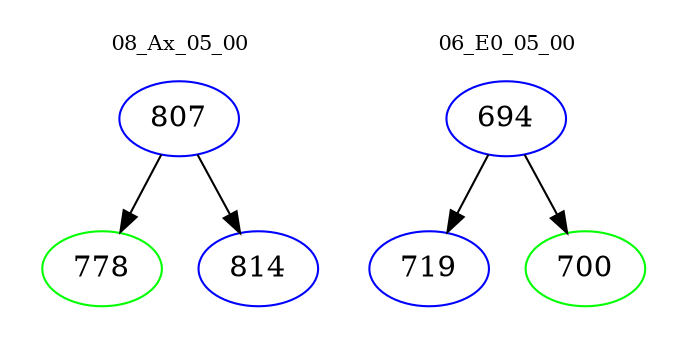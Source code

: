 digraph{
subgraph cluster_0 {
color = white
label = "08_Ax_05_00";
fontsize=10;
T0_807 [label="807", color="blue"]
T0_807 -> T0_778 [color="black"]
T0_778 [label="778", color="green"]
T0_807 -> T0_814 [color="black"]
T0_814 [label="814", color="blue"]
}
subgraph cluster_1 {
color = white
label = "06_E0_05_00";
fontsize=10;
T1_694 [label="694", color="blue"]
T1_694 -> T1_719 [color="black"]
T1_719 [label="719", color="blue"]
T1_694 -> T1_700 [color="black"]
T1_700 [label="700", color="green"]
}
}
